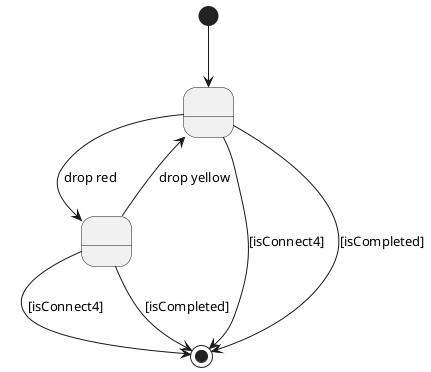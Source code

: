 @startuml instructionsState

state A as " "
state B as " "

[*] --> A
A --> B: drop red
B --> A : drop yellow
A --> [*] : [isConnect4]
B --> [*] : [isConnect4]
A --> [*] : [isCompleted]
B --> [*] : [isCompleted]

@enduml
